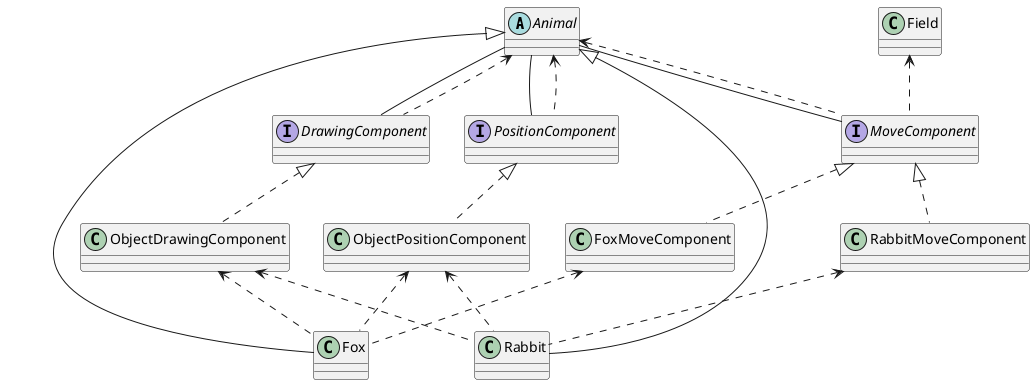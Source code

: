@startuml
'https://plantuml.com/class-diagram

abstract class Animal
Animal -- DrawingComponent
Animal -- MoveComponent
Animal -- PositionComponent

interface DrawingComponent
Animal <.. DrawingComponent

interface MoveComponent
Animal <.. MoveComponent
Field <.. MoveComponent

interface PositionComponent
Animal <.. PositionComponent

class ObjectDrawingComponent
DrawingComponent <|.. ObjectDrawingComponent


class ObjectPositionComponent
PositionComponent <|.. ObjectPositionComponent

class RabbitMoveComponent
MoveComponent <|.. RabbitMoveComponent

class FoxMoveComponent
MoveComponent <|.. FoxMoveComponent

class Rabbit
Animal <|-- Rabbit
ObjectDrawingComponent <.. Rabbit
RabbitMoveComponent <.. Rabbit
ObjectPositionComponent <.. Rabbit

class Fox
Animal <|-- Fox
ObjectDrawingComponent <.. Fox
FoxMoveComponent <.. Fox
ObjectPositionComponent <.. Fox

'LazyContainer <.. ObjectDrawingComponent
'Config <.. ObjectDrawingComponent
'LazyContainer <.. ObjectPositionComponent
'Config <.. ObjectPositionComponent

@enduml
